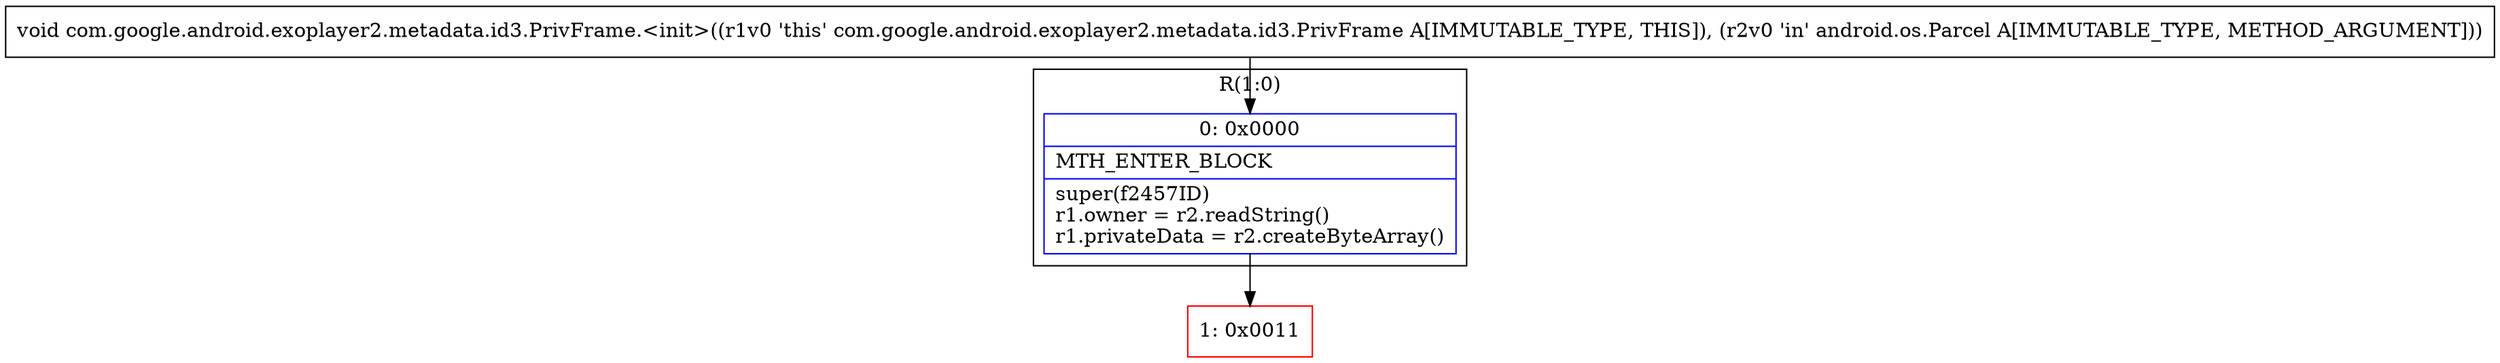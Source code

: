 digraph "CFG forcom.google.android.exoplayer2.metadata.id3.PrivFrame.\<init\>(Landroid\/os\/Parcel;)V" {
subgraph cluster_Region_1500017481 {
label = "R(1:0)";
node [shape=record,color=blue];
Node_0 [shape=record,label="{0\:\ 0x0000|MTH_ENTER_BLOCK\l|super(f2457ID)\lr1.owner = r2.readString()\lr1.privateData = r2.createByteArray()\l}"];
}
Node_1 [shape=record,color=red,label="{1\:\ 0x0011}"];
MethodNode[shape=record,label="{void com.google.android.exoplayer2.metadata.id3.PrivFrame.\<init\>((r1v0 'this' com.google.android.exoplayer2.metadata.id3.PrivFrame A[IMMUTABLE_TYPE, THIS]), (r2v0 'in' android.os.Parcel A[IMMUTABLE_TYPE, METHOD_ARGUMENT])) }"];
MethodNode -> Node_0;
Node_0 -> Node_1;
}

